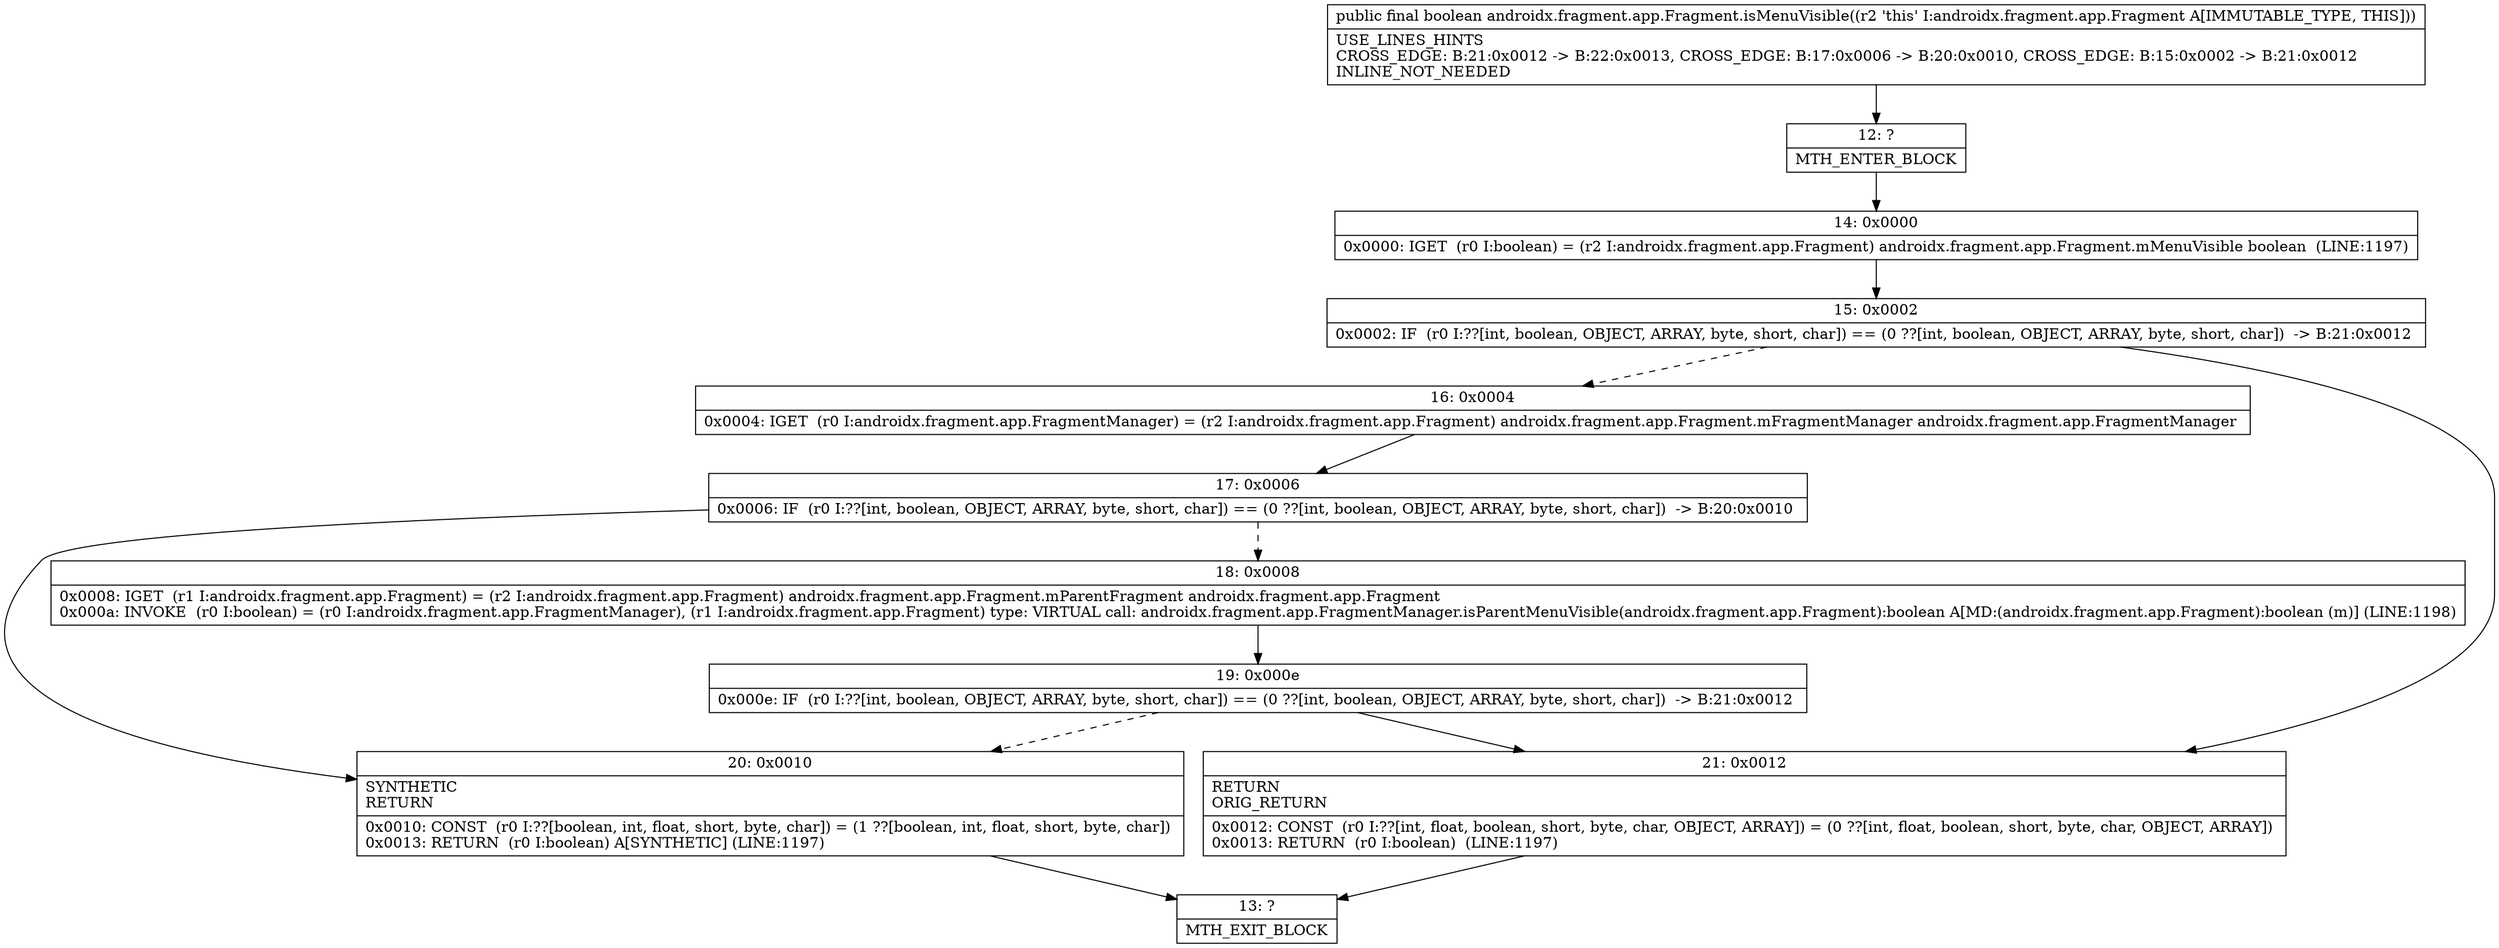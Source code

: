 digraph "CFG forandroidx.fragment.app.Fragment.isMenuVisible()Z" {
Node_12 [shape=record,label="{12\:\ ?|MTH_ENTER_BLOCK\l}"];
Node_14 [shape=record,label="{14\:\ 0x0000|0x0000: IGET  (r0 I:boolean) = (r2 I:androidx.fragment.app.Fragment) androidx.fragment.app.Fragment.mMenuVisible boolean  (LINE:1197)\l}"];
Node_15 [shape=record,label="{15\:\ 0x0002|0x0002: IF  (r0 I:??[int, boolean, OBJECT, ARRAY, byte, short, char]) == (0 ??[int, boolean, OBJECT, ARRAY, byte, short, char])  \-\> B:21:0x0012 \l}"];
Node_16 [shape=record,label="{16\:\ 0x0004|0x0004: IGET  (r0 I:androidx.fragment.app.FragmentManager) = (r2 I:androidx.fragment.app.Fragment) androidx.fragment.app.Fragment.mFragmentManager androidx.fragment.app.FragmentManager \l}"];
Node_17 [shape=record,label="{17\:\ 0x0006|0x0006: IF  (r0 I:??[int, boolean, OBJECT, ARRAY, byte, short, char]) == (0 ??[int, boolean, OBJECT, ARRAY, byte, short, char])  \-\> B:20:0x0010 \l}"];
Node_18 [shape=record,label="{18\:\ 0x0008|0x0008: IGET  (r1 I:androidx.fragment.app.Fragment) = (r2 I:androidx.fragment.app.Fragment) androidx.fragment.app.Fragment.mParentFragment androidx.fragment.app.Fragment \l0x000a: INVOKE  (r0 I:boolean) = (r0 I:androidx.fragment.app.FragmentManager), (r1 I:androidx.fragment.app.Fragment) type: VIRTUAL call: androidx.fragment.app.FragmentManager.isParentMenuVisible(androidx.fragment.app.Fragment):boolean A[MD:(androidx.fragment.app.Fragment):boolean (m)] (LINE:1198)\l}"];
Node_19 [shape=record,label="{19\:\ 0x000e|0x000e: IF  (r0 I:??[int, boolean, OBJECT, ARRAY, byte, short, char]) == (0 ??[int, boolean, OBJECT, ARRAY, byte, short, char])  \-\> B:21:0x0012 \l}"];
Node_20 [shape=record,label="{20\:\ 0x0010|SYNTHETIC\lRETURN\l|0x0010: CONST  (r0 I:??[boolean, int, float, short, byte, char]) = (1 ??[boolean, int, float, short, byte, char]) \l0x0013: RETURN  (r0 I:boolean) A[SYNTHETIC] (LINE:1197)\l}"];
Node_13 [shape=record,label="{13\:\ ?|MTH_EXIT_BLOCK\l}"];
Node_21 [shape=record,label="{21\:\ 0x0012|RETURN\lORIG_RETURN\l|0x0012: CONST  (r0 I:??[int, float, boolean, short, byte, char, OBJECT, ARRAY]) = (0 ??[int, float, boolean, short, byte, char, OBJECT, ARRAY]) \l0x0013: RETURN  (r0 I:boolean)  (LINE:1197)\l}"];
MethodNode[shape=record,label="{public final boolean androidx.fragment.app.Fragment.isMenuVisible((r2 'this' I:androidx.fragment.app.Fragment A[IMMUTABLE_TYPE, THIS]))  | USE_LINES_HINTS\lCROSS_EDGE: B:21:0x0012 \-\> B:22:0x0013, CROSS_EDGE: B:17:0x0006 \-\> B:20:0x0010, CROSS_EDGE: B:15:0x0002 \-\> B:21:0x0012\lINLINE_NOT_NEEDED\l}"];
MethodNode -> Node_12;Node_12 -> Node_14;
Node_14 -> Node_15;
Node_15 -> Node_16[style=dashed];
Node_15 -> Node_21;
Node_16 -> Node_17;
Node_17 -> Node_18[style=dashed];
Node_17 -> Node_20;
Node_18 -> Node_19;
Node_19 -> Node_20[style=dashed];
Node_19 -> Node_21;
Node_20 -> Node_13;
Node_21 -> Node_13;
}


